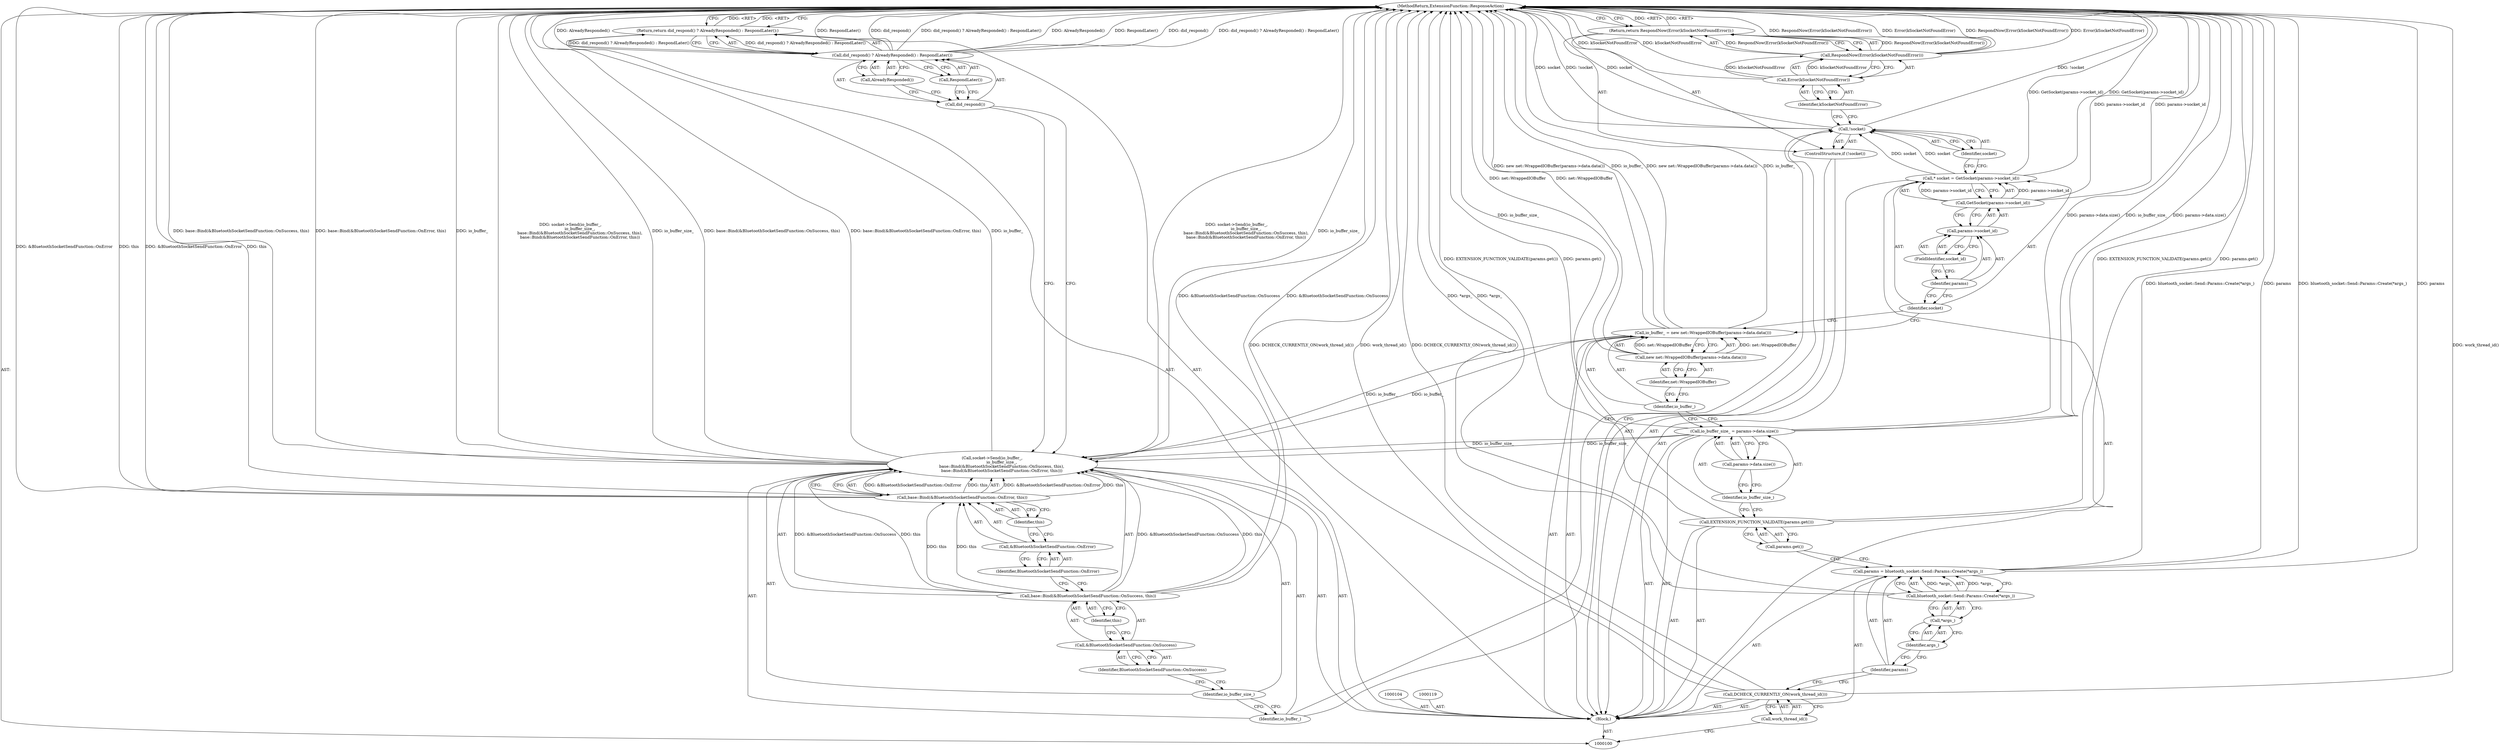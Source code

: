 digraph "1_Chrome_c5c6320f80159dc41dffc3cfbf0298925c7dcf1b" {
"1000149" [label="(MethodReturn,ExtensionFunction::ResponseAction)"];
"1000101" [label="(Block,)"];
"1000120" [label="(Call,* socket = GetSocket(params->socket_id))"];
"1000121" [label="(Identifier,socket)"];
"1000122" [label="(Call,GetSocket(params->socket_id))"];
"1000123" [label="(Call,params->socket_id)"];
"1000124" [label="(Identifier,params)"];
"1000125" [label="(FieldIdentifier,socket_id)"];
"1000126" [label="(ControlStructure,if (!socket))"];
"1000127" [label="(Call,!socket)"];
"1000128" [label="(Identifier,socket)"];
"1000130" [label="(Call,RespondNow(Error(kSocketNotFoundError)))"];
"1000131" [label="(Call,Error(kSocketNotFoundError))"];
"1000132" [label="(Identifier,kSocketNotFoundError)"];
"1000129" [label="(Return,return RespondNow(Error(kSocketNotFoundError));)"];
"1000134" [label="(Identifier,io_buffer_)"];
"1000133" [label="(Call,socket->Send(io_buffer_,\n               io_buffer_size_,\n               base::Bind(&BluetoothSocketSendFunction::OnSuccess, this),\n               base::Bind(&BluetoothSocketSendFunction::OnError, this)))"];
"1000135" [label="(Identifier,io_buffer_size_)"];
"1000136" [label="(Call,base::Bind(&BluetoothSocketSendFunction::OnSuccess, this))"];
"1000137" [label="(Call,&BluetoothSocketSendFunction::OnSuccess)"];
"1000138" [label="(Identifier,BluetoothSocketSendFunction::OnSuccess)"];
"1000139" [label="(Identifier,this)"];
"1000140" [label="(Call,base::Bind(&BluetoothSocketSendFunction::OnError, this))"];
"1000141" [label="(Call,&BluetoothSocketSendFunction::OnError)"];
"1000142" [label="(Identifier,BluetoothSocketSendFunction::OnError)"];
"1000143" [label="(Identifier,this)"];
"1000144" [label="(Return,return did_respond() ? AlreadyResponded() : RespondLater();)"];
"1000147" [label="(Call,AlreadyResponded())"];
"1000148" [label="(Call,RespondLater())"];
"1000145" [label="(Call,did_respond() ? AlreadyResponded() : RespondLater())"];
"1000146" [label="(Call,did_respond())"];
"1000103" [label="(Call,work_thread_id())"];
"1000102" [label="(Call,DCHECK_CURRENTLY_ON(work_thread_id()))"];
"1000107" [label="(Call,bluetooth_socket::Send::Params::Create(*args_))"];
"1000108" [label="(Call,*args_)"];
"1000109" [label="(Identifier,args_)"];
"1000105" [label="(Call,params = bluetooth_socket::Send::Params::Create(*args_))"];
"1000106" [label="(Identifier,params)"];
"1000110" [label="(Call,EXTENSION_FUNCTION_VALIDATE(params.get()))"];
"1000111" [label="(Call,params.get())"];
"1000112" [label="(Call,io_buffer_size_ = params->data.size())"];
"1000113" [label="(Identifier,io_buffer_size_)"];
"1000114" [label="(Call,params->data.size())"];
"1000117" [label="(Call,new net::WrappedIOBuffer(params->data.data()))"];
"1000118" [label="(Identifier,net::WrappedIOBuffer)"];
"1000115" [label="(Call,io_buffer_ = new net::WrappedIOBuffer(params->data.data()))"];
"1000116" [label="(Identifier,io_buffer_)"];
"1000149" -> "1000100"  [label="AST: "];
"1000149" -> "1000129"  [label="CFG: "];
"1000149" -> "1000144"  [label="CFG: "];
"1000144" -> "1000149"  [label="DDG: <RET>"];
"1000129" -> "1000149"  [label="DDG: <RET>"];
"1000115" -> "1000149"  [label="DDG: new net::WrappedIOBuffer(params->data.data())"];
"1000115" -> "1000149"  [label="DDG: io_buffer_"];
"1000130" -> "1000149"  [label="DDG: RespondNow(Error(kSocketNotFoundError))"];
"1000130" -> "1000149"  [label="DDG: Error(kSocketNotFoundError)"];
"1000107" -> "1000149"  [label="DDG: *args_"];
"1000105" -> "1000149"  [label="DDG: bluetooth_socket::Send::Params::Create(*args_)"];
"1000105" -> "1000149"  [label="DDG: params"];
"1000112" -> "1000149"  [label="DDG: params->data.size()"];
"1000112" -> "1000149"  [label="DDG: io_buffer_size_"];
"1000133" -> "1000149"  [label="DDG: base::Bind(&BluetoothSocketSendFunction::OnError, this)"];
"1000133" -> "1000149"  [label="DDG: io_buffer_"];
"1000133" -> "1000149"  [label="DDG: socket->Send(io_buffer_,\n               io_buffer_size_,\n               base::Bind(&BluetoothSocketSendFunction::OnSuccess, this),\n               base::Bind(&BluetoothSocketSendFunction::OnError, this))"];
"1000133" -> "1000149"  [label="DDG: io_buffer_size_"];
"1000133" -> "1000149"  [label="DDG: base::Bind(&BluetoothSocketSendFunction::OnSuccess, this)"];
"1000145" -> "1000149"  [label="DDG: RespondLater()"];
"1000145" -> "1000149"  [label="DDG: did_respond()"];
"1000145" -> "1000149"  [label="DDG: did_respond() ? AlreadyResponded() : RespondLater()"];
"1000145" -> "1000149"  [label="DDG: AlreadyResponded()"];
"1000127" -> "1000149"  [label="DDG: !socket"];
"1000127" -> "1000149"  [label="DDG: socket"];
"1000117" -> "1000149"  [label="DDG: net::WrappedIOBuffer"];
"1000122" -> "1000149"  [label="DDG: params->socket_id"];
"1000131" -> "1000149"  [label="DDG: kSocketNotFoundError"];
"1000140" -> "1000149"  [label="DDG: &BluetoothSocketSendFunction::OnError"];
"1000140" -> "1000149"  [label="DDG: this"];
"1000102" -> "1000149"  [label="DDG: work_thread_id()"];
"1000102" -> "1000149"  [label="DDG: DCHECK_CURRENTLY_ON(work_thread_id())"];
"1000110" -> "1000149"  [label="DDG: EXTENSION_FUNCTION_VALIDATE(params.get())"];
"1000110" -> "1000149"  [label="DDG: params.get()"];
"1000120" -> "1000149"  [label="DDG: GetSocket(params->socket_id)"];
"1000136" -> "1000149"  [label="DDG: &BluetoothSocketSendFunction::OnSuccess"];
"1000101" -> "1000100"  [label="AST: "];
"1000102" -> "1000101"  [label="AST: "];
"1000104" -> "1000101"  [label="AST: "];
"1000105" -> "1000101"  [label="AST: "];
"1000110" -> "1000101"  [label="AST: "];
"1000112" -> "1000101"  [label="AST: "];
"1000115" -> "1000101"  [label="AST: "];
"1000119" -> "1000101"  [label="AST: "];
"1000120" -> "1000101"  [label="AST: "];
"1000126" -> "1000101"  [label="AST: "];
"1000133" -> "1000101"  [label="AST: "];
"1000144" -> "1000101"  [label="AST: "];
"1000120" -> "1000101"  [label="AST: "];
"1000120" -> "1000122"  [label="CFG: "];
"1000121" -> "1000120"  [label="AST: "];
"1000122" -> "1000120"  [label="AST: "];
"1000128" -> "1000120"  [label="CFG: "];
"1000120" -> "1000149"  [label="DDG: GetSocket(params->socket_id)"];
"1000122" -> "1000120"  [label="DDG: params->socket_id"];
"1000120" -> "1000127"  [label="DDG: socket"];
"1000121" -> "1000120"  [label="AST: "];
"1000121" -> "1000115"  [label="CFG: "];
"1000124" -> "1000121"  [label="CFG: "];
"1000122" -> "1000120"  [label="AST: "];
"1000122" -> "1000123"  [label="CFG: "];
"1000123" -> "1000122"  [label="AST: "];
"1000120" -> "1000122"  [label="CFG: "];
"1000122" -> "1000149"  [label="DDG: params->socket_id"];
"1000122" -> "1000120"  [label="DDG: params->socket_id"];
"1000123" -> "1000122"  [label="AST: "];
"1000123" -> "1000125"  [label="CFG: "];
"1000124" -> "1000123"  [label="AST: "];
"1000125" -> "1000123"  [label="AST: "];
"1000122" -> "1000123"  [label="CFG: "];
"1000124" -> "1000123"  [label="AST: "];
"1000124" -> "1000121"  [label="CFG: "];
"1000125" -> "1000124"  [label="CFG: "];
"1000125" -> "1000123"  [label="AST: "];
"1000125" -> "1000124"  [label="CFG: "];
"1000123" -> "1000125"  [label="CFG: "];
"1000126" -> "1000101"  [label="AST: "];
"1000127" -> "1000126"  [label="AST: "];
"1000129" -> "1000126"  [label="AST: "];
"1000127" -> "1000126"  [label="AST: "];
"1000127" -> "1000128"  [label="CFG: "];
"1000128" -> "1000127"  [label="AST: "];
"1000132" -> "1000127"  [label="CFG: "];
"1000134" -> "1000127"  [label="CFG: "];
"1000127" -> "1000149"  [label="DDG: !socket"];
"1000127" -> "1000149"  [label="DDG: socket"];
"1000120" -> "1000127"  [label="DDG: socket"];
"1000128" -> "1000127"  [label="AST: "];
"1000128" -> "1000120"  [label="CFG: "];
"1000127" -> "1000128"  [label="CFG: "];
"1000130" -> "1000129"  [label="AST: "];
"1000130" -> "1000131"  [label="CFG: "];
"1000131" -> "1000130"  [label="AST: "];
"1000129" -> "1000130"  [label="CFG: "];
"1000130" -> "1000149"  [label="DDG: RespondNow(Error(kSocketNotFoundError))"];
"1000130" -> "1000149"  [label="DDG: Error(kSocketNotFoundError)"];
"1000130" -> "1000129"  [label="DDG: RespondNow(Error(kSocketNotFoundError))"];
"1000131" -> "1000130"  [label="DDG: kSocketNotFoundError"];
"1000131" -> "1000130"  [label="AST: "];
"1000131" -> "1000132"  [label="CFG: "];
"1000132" -> "1000131"  [label="AST: "];
"1000130" -> "1000131"  [label="CFG: "];
"1000131" -> "1000149"  [label="DDG: kSocketNotFoundError"];
"1000131" -> "1000130"  [label="DDG: kSocketNotFoundError"];
"1000132" -> "1000131"  [label="AST: "];
"1000132" -> "1000127"  [label="CFG: "];
"1000131" -> "1000132"  [label="CFG: "];
"1000129" -> "1000126"  [label="AST: "];
"1000129" -> "1000130"  [label="CFG: "];
"1000130" -> "1000129"  [label="AST: "];
"1000149" -> "1000129"  [label="CFG: "];
"1000129" -> "1000149"  [label="DDG: <RET>"];
"1000130" -> "1000129"  [label="DDG: RespondNow(Error(kSocketNotFoundError))"];
"1000134" -> "1000133"  [label="AST: "];
"1000134" -> "1000127"  [label="CFG: "];
"1000135" -> "1000134"  [label="CFG: "];
"1000133" -> "1000101"  [label="AST: "];
"1000133" -> "1000140"  [label="CFG: "];
"1000134" -> "1000133"  [label="AST: "];
"1000135" -> "1000133"  [label="AST: "];
"1000136" -> "1000133"  [label="AST: "];
"1000140" -> "1000133"  [label="AST: "];
"1000146" -> "1000133"  [label="CFG: "];
"1000133" -> "1000149"  [label="DDG: base::Bind(&BluetoothSocketSendFunction::OnError, this)"];
"1000133" -> "1000149"  [label="DDG: io_buffer_"];
"1000133" -> "1000149"  [label="DDG: socket->Send(io_buffer_,\n               io_buffer_size_,\n               base::Bind(&BluetoothSocketSendFunction::OnSuccess, this),\n               base::Bind(&BluetoothSocketSendFunction::OnError, this))"];
"1000133" -> "1000149"  [label="DDG: io_buffer_size_"];
"1000133" -> "1000149"  [label="DDG: base::Bind(&BluetoothSocketSendFunction::OnSuccess, this)"];
"1000115" -> "1000133"  [label="DDG: io_buffer_"];
"1000112" -> "1000133"  [label="DDG: io_buffer_size_"];
"1000136" -> "1000133"  [label="DDG: &BluetoothSocketSendFunction::OnSuccess"];
"1000136" -> "1000133"  [label="DDG: this"];
"1000140" -> "1000133"  [label="DDG: &BluetoothSocketSendFunction::OnError"];
"1000140" -> "1000133"  [label="DDG: this"];
"1000135" -> "1000133"  [label="AST: "];
"1000135" -> "1000134"  [label="CFG: "];
"1000138" -> "1000135"  [label="CFG: "];
"1000136" -> "1000133"  [label="AST: "];
"1000136" -> "1000139"  [label="CFG: "];
"1000137" -> "1000136"  [label="AST: "];
"1000139" -> "1000136"  [label="AST: "];
"1000142" -> "1000136"  [label="CFG: "];
"1000136" -> "1000149"  [label="DDG: &BluetoothSocketSendFunction::OnSuccess"];
"1000136" -> "1000133"  [label="DDG: &BluetoothSocketSendFunction::OnSuccess"];
"1000136" -> "1000133"  [label="DDG: this"];
"1000136" -> "1000140"  [label="DDG: this"];
"1000137" -> "1000136"  [label="AST: "];
"1000137" -> "1000138"  [label="CFG: "];
"1000138" -> "1000137"  [label="AST: "];
"1000139" -> "1000137"  [label="CFG: "];
"1000138" -> "1000137"  [label="AST: "];
"1000138" -> "1000135"  [label="CFG: "];
"1000137" -> "1000138"  [label="CFG: "];
"1000139" -> "1000136"  [label="AST: "];
"1000139" -> "1000137"  [label="CFG: "];
"1000136" -> "1000139"  [label="CFG: "];
"1000140" -> "1000133"  [label="AST: "];
"1000140" -> "1000143"  [label="CFG: "];
"1000141" -> "1000140"  [label="AST: "];
"1000143" -> "1000140"  [label="AST: "];
"1000133" -> "1000140"  [label="CFG: "];
"1000140" -> "1000149"  [label="DDG: &BluetoothSocketSendFunction::OnError"];
"1000140" -> "1000149"  [label="DDG: this"];
"1000140" -> "1000133"  [label="DDG: &BluetoothSocketSendFunction::OnError"];
"1000140" -> "1000133"  [label="DDG: this"];
"1000136" -> "1000140"  [label="DDG: this"];
"1000141" -> "1000140"  [label="AST: "];
"1000141" -> "1000142"  [label="CFG: "];
"1000142" -> "1000141"  [label="AST: "];
"1000143" -> "1000141"  [label="CFG: "];
"1000142" -> "1000141"  [label="AST: "];
"1000142" -> "1000136"  [label="CFG: "];
"1000141" -> "1000142"  [label="CFG: "];
"1000143" -> "1000140"  [label="AST: "];
"1000143" -> "1000141"  [label="CFG: "];
"1000140" -> "1000143"  [label="CFG: "];
"1000144" -> "1000101"  [label="AST: "];
"1000144" -> "1000145"  [label="CFG: "];
"1000145" -> "1000144"  [label="AST: "];
"1000149" -> "1000144"  [label="CFG: "];
"1000144" -> "1000149"  [label="DDG: <RET>"];
"1000145" -> "1000144"  [label="DDG: did_respond() ? AlreadyResponded() : RespondLater()"];
"1000147" -> "1000145"  [label="AST: "];
"1000147" -> "1000146"  [label="CFG: "];
"1000145" -> "1000147"  [label="CFG: "];
"1000148" -> "1000145"  [label="AST: "];
"1000148" -> "1000146"  [label="CFG: "];
"1000145" -> "1000148"  [label="CFG: "];
"1000145" -> "1000144"  [label="AST: "];
"1000145" -> "1000147"  [label="CFG: "];
"1000145" -> "1000148"  [label="CFG: "];
"1000146" -> "1000145"  [label="AST: "];
"1000147" -> "1000145"  [label="AST: "];
"1000148" -> "1000145"  [label="AST: "];
"1000144" -> "1000145"  [label="CFG: "];
"1000145" -> "1000149"  [label="DDG: RespondLater()"];
"1000145" -> "1000149"  [label="DDG: did_respond()"];
"1000145" -> "1000149"  [label="DDG: did_respond() ? AlreadyResponded() : RespondLater()"];
"1000145" -> "1000149"  [label="DDG: AlreadyResponded()"];
"1000145" -> "1000144"  [label="DDG: did_respond() ? AlreadyResponded() : RespondLater()"];
"1000146" -> "1000145"  [label="AST: "];
"1000146" -> "1000133"  [label="CFG: "];
"1000147" -> "1000146"  [label="CFG: "];
"1000148" -> "1000146"  [label="CFG: "];
"1000103" -> "1000102"  [label="AST: "];
"1000103" -> "1000100"  [label="CFG: "];
"1000102" -> "1000103"  [label="CFG: "];
"1000102" -> "1000101"  [label="AST: "];
"1000102" -> "1000103"  [label="CFG: "];
"1000103" -> "1000102"  [label="AST: "];
"1000106" -> "1000102"  [label="CFG: "];
"1000102" -> "1000149"  [label="DDG: work_thread_id()"];
"1000102" -> "1000149"  [label="DDG: DCHECK_CURRENTLY_ON(work_thread_id())"];
"1000107" -> "1000105"  [label="AST: "];
"1000107" -> "1000108"  [label="CFG: "];
"1000108" -> "1000107"  [label="AST: "];
"1000105" -> "1000107"  [label="CFG: "];
"1000107" -> "1000149"  [label="DDG: *args_"];
"1000107" -> "1000105"  [label="DDG: *args_"];
"1000108" -> "1000107"  [label="AST: "];
"1000108" -> "1000109"  [label="CFG: "];
"1000109" -> "1000108"  [label="AST: "];
"1000107" -> "1000108"  [label="CFG: "];
"1000109" -> "1000108"  [label="AST: "];
"1000109" -> "1000106"  [label="CFG: "];
"1000108" -> "1000109"  [label="CFG: "];
"1000105" -> "1000101"  [label="AST: "];
"1000105" -> "1000107"  [label="CFG: "];
"1000106" -> "1000105"  [label="AST: "];
"1000107" -> "1000105"  [label="AST: "];
"1000111" -> "1000105"  [label="CFG: "];
"1000105" -> "1000149"  [label="DDG: bluetooth_socket::Send::Params::Create(*args_)"];
"1000105" -> "1000149"  [label="DDG: params"];
"1000107" -> "1000105"  [label="DDG: *args_"];
"1000106" -> "1000105"  [label="AST: "];
"1000106" -> "1000102"  [label="CFG: "];
"1000109" -> "1000106"  [label="CFG: "];
"1000110" -> "1000101"  [label="AST: "];
"1000110" -> "1000111"  [label="CFG: "];
"1000111" -> "1000110"  [label="AST: "];
"1000113" -> "1000110"  [label="CFG: "];
"1000110" -> "1000149"  [label="DDG: EXTENSION_FUNCTION_VALIDATE(params.get())"];
"1000110" -> "1000149"  [label="DDG: params.get()"];
"1000111" -> "1000110"  [label="AST: "];
"1000111" -> "1000105"  [label="CFG: "];
"1000110" -> "1000111"  [label="CFG: "];
"1000112" -> "1000101"  [label="AST: "];
"1000112" -> "1000114"  [label="CFG: "];
"1000113" -> "1000112"  [label="AST: "];
"1000114" -> "1000112"  [label="AST: "];
"1000116" -> "1000112"  [label="CFG: "];
"1000112" -> "1000149"  [label="DDG: params->data.size()"];
"1000112" -> "1000149"  [label="DDG: io_buffer_size_"];
"1000112" -> "1000133"  [label="DDG: io_buffer_size_"];
"1000113" -> "1000112"  [label="AST: "];
"1000113" -> "1000110"  [label="CFG: "];
"1000114" -> "1000113"  [label="CFG: "];
"1000114" -> "1000112"  [label="AST: "];
"1000114" -> "1000113"  [label="CFG: "];
"1000112" -> "1000114"  [label="CFG: "];
"1000117" -> "1000115"  [label="AST: "];
"1000117" -> "1000118"  [label="CFG: "];
"1000118" -> "1000117"  [label="AST: "];
"1000115" -> "1000117"  [label="CFG: "];
"1000117" -> "1000149"  [label="DDG: net::WrappedIOBuffer"];
"1000117" -> "1000115"  [label="DDG: net::WrappedIOBuffer"];
"1000118" -> "1000117"  [label="AST: "];
"1000118" -> "1000116"  [label="CFG: "];
"1000117" -> "1000118"  [label="CFG: "];
"1000115" -> "1000101"  [label="AST: "];
"1000115" -> "1000117"  [label="CFG: "];
"1000116" -> "1000115"  [label="AST: "];
"1000117" -> "1000115"  [label="AST: "];
"1000121" -> "1000115"  [label="CFG: "];
"1000115" -> "1000149"  [label="DDG: new net::WrappedIOBuffer(params->data.data())"];
"1000115" -> "1000149"  [label="DDG: io_buffer_"];
"1000117" -> "1000115"  [label="DDG: net::WrappedIOBuffer"];
"1000115" -> "1000133"  [label="DDG: io_buffer_"];
"1000116" -> "1000115"  [label="AST: "];
"1000116" -> "1000112"  [label="CFG: "];
"1000118" -> "1000116"  [label="CFG: "];
}
